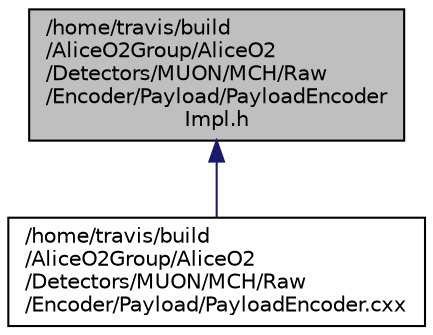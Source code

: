 digraph "/home/travis/build/AliceO2Group/AliceO2/Detectors/MUON/MCH/Raw/Encoder/Payload/PayloadEncoderImpl.h"
{
 // INTERACTIVE_SVG=YES
  bgcolor="transparent";
  edge [fontname="Helvetica",fontsize="10",labelfontname="Helvetica",labelfontsize="10"];
  node [fontname="Helvetica",fontsize="10",shape=record];
  Node54 [label="/home/travis/build\l/AliceO2Group/AliceO2\l/Detectors/MUON/MCH/Raw\l/Encoder/Payload/PayloadEncoder\lImpl.h",height=0.2,width=0.4,color="black", fillcolor="grey75", style="filled", fontcolor="black"];
  Node54 -> Node55 [dir="back",color="midnightblue",fontsize="10",style="solid",fontname="Helvetica"];
  Node55 [label="/home/travis/build\l/AliceO2Group/AliceO2\l/Detectors/MUON/MCH/Raw\l/Encoder/Payload/PayloadEncoder.cxx",height=0.2,width=0.4,color="black",URL="$d6/d9e/PayloadEncoder_8cxx.html"];
}
